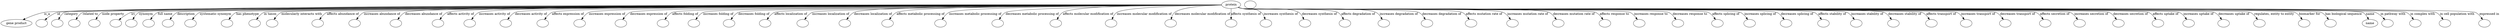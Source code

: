 digraph {
	graph [bb="0,0,9337.6,122"];
	node [label="\N"];
	protein	 [height=0.5,
		label=protein,
		pos="4642,104",
		width=0.97656];
	"gene product"	 [height=0.5,
		pos="56.025,18",
		width=1.5563];
	protein -> "gene product"	 [label=is_a,
		lp="192.3,61",
		pos="e,85.236,33.379 4606.8,103.9 4194,102.7 295.62,90.748 180.47,68 150.43,62.064 118.4,49.027 94.363,37.754"];
	id	 [color=black,
		height=0.5,
		label="",
		pos="157.03,18",
		width=0.75];
	protein -> id	 [color=black,
		label=id,
		lp="243.47,61",
		pos="e,173.8,32.366 4606.9,103.98 4197.5,103.71 348.37,100.36 237.14,68 217,62.143 196.99,49.658 182,38.63",
		style=solid];
	category	 [color=black,
		height=0.5,
		label="",
		pos="229.03,18",
		width=0.75];
	protein -> category	 [color=black,
		label=category,
		lp="294.12,61",
		pos="e,237.86,35.316 4606.6,103.92 4194.5,102.92 321.67,92.867 269.83,68 259,62.806 250.09,53.196 243.38,43.778",
		style=solid];
	"related to"	 [color=black,
		height=0.5,
		label="",
		pos="301.03,18",
		width=0.75];
	protein -> "related to"	 [color=black,
		label="related to",
		lp="365.26,61",
		pos="e,308.8,35.275 4606.9,103.92 4199.5,102.98 389.05,93.504 338.55,68 328.27,62.809 320.07,53.333 313.99,44.015",
		style=solid];
	"node property"	 [color=black,
		height=0.5,
		label="",
		pos="373.03,18",
		width=0.75];
	protein -> "node property"	 [color=black,
		label="node property",
		lp="451.1,61",
		pos="e,381.23,35.292 4606.8,103.91 4203.2,102.88 461.71,92.643 411.88,68 401.43,62.829 392.97,53.356 386.64,44.036",
		style=solid];
	iri	 [color=black,
		height=0.5,
		label="",
		pos="445.03,18",
		width=0.75];
	protein -> iri	 [color=black,
		label=iri,
		lp="530.25,61",
		pos="e,461.43,32.36 4606.7,103.96 4211.5,103.52 627.23,98.679 523.58,68 503.76,62.132 484.13,49.647 469.46,38.621",
		style=solid];
	synonym	 [color=black,
		height=0.5,
		label="",
		pos="517.03,18",
		width=0.75];
	protein -> synonym	 [color=black,
		label=synonym,
		lp="583.69,61",
		pos="e,525.81,35.312 4606.8,103.9 4210.9,102.71 606,91.244 557.69,68 546.88,62.801 537.99,53.19 531.32,43.773",
		style=solid];
	"full name"	 [color=black,
		height=0.5,
		label="",
		pos="589.03,18",
		width=0.75];
	protein -> "full name"	 [color=black,
		label="full name",
		lp="657.65,61",
		pos="e,598.16,35.323 4606.9,103.89 4215,102.62 678.33,90.515 630.77,68 619.81,62.815 610.71,53.206 603.84,43.787",
		style=solid];
	description	 [color=black,
		height=0.5,
		label="",
		pos="661.03,18",
		width=0.75];
	protein -> description	 [color=black,
		label=description,
		lp="738.13,61",
		pos="e,671.1,34.867 4606.6,103.87 4217.8,102.43 753.94,88.999 706.82,68 695.01,62.738 684.91,52.788 677.22,43.141",
		style=solid];
	"systematic synonym"	 [color=black,
		height=0.5,
		label="",
		pos="746.03,18",
		width=0.75];
	protein -> "systematic synonym"	 [color=black,
		label="systematic synonym",
		lp="849.99,61",
		pos="e,756.18,34.869 4606.8,103.86 4223.5,102.36 838.2,88.47 792.09,68 780.24,62.74 770.08,52.79 762.34,43.143",
		style=solid];
	"has phenotype"	 [color=black,
		height=0.5,
		label="",
		pos="883.03,18",
		width=0.75];
	protein -> "has phenotype"	 [color=black,
		label="has phenotype",
		lp="969.27,61",
		pos="e,893.02,34.862 4606.6,103.85 4229.9,102.25 972.9,87.858 928.55,68 916.78,62.731 906.73,52.781 899.09,43.135",
		style=solid];
	"in taxon"	 [color=black,
		height=0.5,
		label="",
		pos="984.03,18",
		width=0.75];
	protein -> "in taxon"	 [color=black,
		label="in taxon",
		lp="1055.8,61",
		pos="e,994.93,34.887 4606.7,103.84 4236.5,102.09 1075.9,86.608 1032.5,68 1020.2,62.71 1009.4,52.615 1001.2,42.874",
		style=solid];
	"molecularly interacts with"	 [color=black,
		height=0.5,
		label="",
		pos="1056,18",
		width=0.75];
	protein -> "molecularly interacts with"	 [color=black,
		label="molecularly interacts with",
		lp="1173.1,61",
		pos="e,1065.8,35.339 4606.8,103.84 4240.8,102.16 1141.9,87.324 1099.9,68 1088.5,62.782 1078.9,53.033 1071.6,43.519",
		style=solid];
	"affects abundance of"	 [color=black,
		height=0.5,
		label="",
		pos="1223,18",
		width=0.75];
	protein -> "affects abundance of"	 [color=black,
		label="affects abundance of",
		lp="1327.8,61",
		pos="e,1233.3,34.866 4606.6,103.81 4249.3,101.92 1309.7,85.802 1269.5,68 1257.6,62.736 1247.3,52.786 1239.5,43.14",
		style=solid];
	"increases abundance of"	 [color=black,
		height=0.5,
		label="",
		pos="1362,18",
		width=0.75];
	protein -> "increases abundance of"	 [color=black,
		label="increases abundance of",
		lp="1473.9,61",
		pos="e,1372.2,34.862 4606.7,103.8 4258.2,101.8 1446.7,85.107 1408.2,68 1396.3,62.73 1386.2,52.78 1378.4,43.134",
		style=solid];
	"decreases abundance of"	 [color=black,
		height=0.5,
		label="",
		pos="1515,18",
		width=0.75];
	protein -> "decreases abundance of"	 [color=black,
		label="decreases abundance of",
		lp="1627.1,61",
		pos="e,1525.1,34.856 4606.7,103.98 4269.8,103.72 1634,100.68 1560.9,68 1549.1,62.723 1539,52.772 1531.3,43.127",
		style=solid];
	"affects activity of"	 [color=black,
		height=0.5,
		label="",
		pos="1670,18",
		width=0.75];
	protein -> "affects activity of"	 [color=black,
		label="affects activity of",
		lp="1765.9,61",
		pos="e,1680.3,34.857 4606.7,103.95 4279.5,103.48 1785.7,98.832 1716.3,68 1704.4,62.725 1694.2,52.773 1686.5,43.129",
		style=solid];
	"increases activity of"	 [color=black,
		height=0.5,
		label="",
		pos="1791,18",
		width=0.75];
	protein -> "increases activity of"	 [color=black,
		label="increases activity of",
		lp="1894,61",
		pos="e,1801.2,34.853 4606.7,103.94 4286.9,103.31 1903.5,97.619 1837.1,68 1825.2,62.719 1815.1,52.766 1807.3,43.123",
		style=solid];
	"decreases activity of"	 [color=black,
		height=0.5,
		label="",
		pos="1926,18",
		width=0.75];
	protein -> "decreases activity of"	 [color=black,
		label="decreases activity of",
		lp="2029.2,61",
		pos="e,1936.1,34.847 4606.7,103.91 4295.7,103.11 2034.8,96.277 1971.7,68 1960,62.711 1949.9,52.758 1942.2,43.115",
		style=solid];
	"affects expression of"	 [color=black,
		height=0.5,
		label="",
		pos="2063,18",
		width=0.75];
	protein -> "affects expression of"	 [color=black,
		label="affects expression of",
		lp="2167.8,61",
		pos="e,2073.3,34.85 4606.6,103.88 4304.6,102.84 2169.2,94.565 2109.4,68 2097.5,62.715 2087.3,52.762 2079.5,43.119",
		style=solid];
	"increases expression of"	 [color=black,
		height=0.5,
		label="",
		pos="2202,18",
		width=0.75];
	protein -> "increases expression of"	 [color=black,
		label="increases expression of",
		lp="2313.9,61",
		pos="e,2212.2,34.844 4606.8,103.86 4314.6,102.61 2304.5,93.155 2248.2,68 2236.3,62.707 2226.2,52.753 2218.4,43.111",
		style=solid];
	"decreases expression of"	 [color=black,
		height=0.5,
		label="",
		pos="2355,18",
		width=0.75];
	protein -> "decreases expression of"	 [color=black,
		label="decreases expression of",
		lp="2467.1,61",
		pos="e,2365.1,34.836 4606.8,103.82 4325.5,102.34 2453.4,91.608 2400.9,68 2389.1,62.697 2379,52.742 2371.3,43.102",
		style=solid];
	"affects folding of"	 [color=black,
		height=0.5,
		label="",
		pos="2510,18",
		width=0.75];
	protein -> "affects folding of"	 [color=black,
		label="affects folding of",
		lp="2604.1,61",
		pos="e,2520.1,34.831 4606.7,103.78 4336.4,102.02 2604.6,89.934 2555.9,68 2544.1,62.69 2534,52.734 2526.3,43.095",
		style=solid];
	"increases folding of"	 [color=black,
		height=0.5,
		label="",
		pos="2629,18",
		width=0.75];
	protein -> "increases folding of"	 [color=black,
		label="increases folding of",
		lp="2730.2,61",
		pos="e,2639.1,34.824 4606.7,103.74 4345.2,101.77 2720.4,88.716 2674.6,68 2662.9,62.682 2652.8,52.724 2645.1,43.086",
		style=solid];
	"decreases folding of"	 [color=black,
		height=0.5,
		label="",
		pos="2762,18",
		width=0.75];
	protein -> "decreases folding of"	 [color=black,
		label="decreases folding of",
		lp="2864.4,61",
		pos="e,2772,34.815 4606.7,103.69 4355.5,101.47 2849.8,87.362 2807.3,68 2795.6,62.67 2785.6,52.711 2778,43.075",
		style=solid];
	"affects localization of"	 [color=black,
		height=0.5,
		label="",
		pos="2898,18",
		width=0.75];
	protein -> "affects localization of"	 [color=black,
		label="affects localization of",
		lp="3003.5,61",
		pos="e,2907.9,34.806 4606.6,103.64 4366.3,101.14 2982.2,85.957 2943,68 2931.3,62.658 2921.4,52.697 2913.9,43.063",
		style=solid];
	"increases localization of"	 [color=black,
		height=0.5,
		label="",
		pos="3042,18",
		width=0.75];
	protein -> "increases localization of"	 [color=black,
		label="increases localization of",
		lp="3154.7,61",
		pos="e,3051.8,34.795 4606.8,103.57 4378.8,100.75 3122.4,84.452 3086.8,68 3075.1,62.644 3065.3,52.68 3057.8,43.049",
		style=solid];
	"decreases localization of"	 [color=black,
		height=0.5,
		label="",
		pos="3200,18",
		width=0.75];
	protein -> "decreases localization of"	 [color=black,
		label="decreases localization of",
		lp="3313.8,61",
		pos="e,3210,35.274 4606.8,103.88 4396,103.09 3308,97.561 3244.4,68 3233,62.7 3223.3,52.939 3215.9,43.438",
		style=solid];
	"affects metabolic processing of"	 [color=black,
		height=0.5,
		label="",
		pos="3361,18",
		width=0.75];
	protein -> "affects metabolic processing of"	 [color=black,
		label="affects metabolic processing of",
		lp="3491.2,61",
		pos="e,3370.5,35.244 4606.8,103.78 4410.4,102.45 3459.4,94.642 3403.7,68 3392.7,62.716 3383.4,53.092 3376.4,43.687",
		style=solid];
	"increases metabolic processing of"	 [color=black,
		height=0.5,
		label="",
		pos="3558,18",
		width=0.75];
	protein -> "increases metabolic processing of"	 [color=black,
		label="increases metabolic processing of",
		lp="3694.3,61",
		pos="e,3567.1,35.208 4606.7,103.59 4429.7,101.44 3645.6,90.654 3599.5,68 3588.6,62.672 3579.6,53.04 3572.8,43.642",
		style=solid];
	"decreases metabolic processing of"	 [color=black,
		height=0.5,
		label="",
		pos="3770,18",
		width=0.75];
	protein -> "decreases metabolic processing of"	 [color=black,
		label="decreases metabolic processing of",
		lp="3905.5,61",
		pos="e,3778.4,35.148 4606.6,103.3 4452.4,100.12 3845.1,86.48 3809.2,68 3798.8,62.652 3790.3,53.149 3783.9,43.854",
		style=solid];
	"affects molecular modification of"	 [color=black,
		height=0.5,
		label="",
		pos="3984,18",
		width=0.75];
	protein -> "affects molecular modification of"	 [color=black,
		label="affects molecular modification of",
		lp="4112,61",
		pos="e,3991,35.524 4606.6,103.77 4482,102.71 4069.3,97.013 4018.1,68 4008.6,62.643 4001.2,53.445 3995.8,44.387",
		style=solid];
	"increases molecular modification of"	 [color=black,
		height=0.5,
		label="",
		pos="4193,18",
		width=0.75];
	protein -> "increases molecular modification of"	 [color=black,
		label="increases molecular modification of",
		lp="4321.1,61",
		pos="e,4198.1,35.822 4606.9,102.88 4511.5,99.568 4252.9,88.761 4220.8,68 4212.5,62.611 4206.4,53.816 4202.1,45.094",
		style=solid];
	"decreases molecular modification of"	 [color=black,
		height=0.5,
		label="",
		pos="4416,18",
		width=0.75];
	protein -> "decreases molecular modification of"	 [color=black,
		label="decreases molecular modification of",
		lp="4537.3,61",
		pos="e,4418.6,36.346 4607.1,102 4555.2,98.377 4461.2,89.04 4435.5,68 4428.7,62.462 4424.3,54.266 4421.4,46.103",
		style=solid];
	"affects synthesis of"	 [color=black,
		height=0.5,
		label="",
		pos="4642,18",
		width=0.75];
	protein -> "affects synthesis of"	 [color=black,
		label="affects synthesis of",
		lp="4695.6,61",
		pos="e,4642,36.212 4642,85.762 4642,74.36 4642,59.434 4642,46.494",
		style=solid];
	"increases synthesis of"	 [color=black,
		height=0.5,
		label="",
		pos="4772,18",
		width=0.75];
	protein -> "increases synthesis of"	 [color=black,
		label="increases synthesis of",
		lp="4821.7,61",
		pos="e,4768.2,36.05 4669.3,92.277 4674.8,90.076 4680.6,87.879 4686,86 4714,76.39 4727.7,87.377 4750,68 4756.7,62.164 4761.5,53.887 4764.8,\
45.744",
		style=solid];
	"decreases synthesis of"	 [color=black,
		height=0.5,
		label="",
		pos="4916,18",
		width=0.75];
	protein -> "decreases synthesis of"	 [color=black,
		label="decreases synthesis of",
		lp="4961.8,61",
		pos="e,4910.1,35.838 4668.1,91.835 4673.9,89.56 4680.1,87.446 4686,86 4729.4,75.434 4848.2,91.706 4886,68 4894.6,62.629 4901,53.838 4905.7,\
45.114",
		style=solid];
	"affects degradation of"	 [color=black,
		height=0.5,
		label="",
		pos="5063,18",
		width=0.75];
	protein -> "affects degradation of"	 [color=black,
		label="affects degradation of",
		lp="5103.9,61",
		pos="e,5055.7,35.556 4668.1,91.668 4673.9,89.403 4680.1,87.336 4686,86 4760.3,69.358 4961.5,104.91 5028,68 5037.6,62.681 5045.2,53.491 \
5050.8,44.428",
		style=solid];
	"increases degradation of"	 [color=black,
		height=0.5,
		label="",
		pos="5208,18",
		width=0.75];
	protein -> "increases degradation of"	 [color=black,
		label="increases degradation of",
		lp="5255,61",
		pos="e,5199.7,35.171 4668.1,91.598 4673.9,89.338 4680.1,87.29 4686,86 4738.5,74.659 5121.2,92.456 5169,68 5179.4,62.681 5187.9,53.183 \
5194.3,43.884",
		style=solid];
	"decreases degradation of"	 [color=black,
		height=0.5,
		label="",
		pos="5367,18",
		width=0.75];
	protein -> "decreases degradation of"	 [color=black,
		label="decreases degradation of",
		lp="5414.2,61",
		pos="e,5358.4,35.221 4668.1,91.557 4673.9,89.299 4680,87.262 4686,86 4755.7,71.273 5263.2,99.763 5327,68 5337.7,62.688 5346.4,53.059 \
5353,43.659",
		style=solid];
	"affects mutation rate of"	 [color=black,
		height=0.5,
		label="",
		pos="5528,18",
		width=0.75];
	protein -> "affects mutation rate of"	 [color=black,
		label="affects mutation rate of",
		lp="5570,61",
		pos="e,5519.1,35.256 4668.1,91.531 4673.8,89.275 4680,87.246 4686,86 4729.6,76.922 5447,87.49 5487,68 5497.8,62.731 5506.8,53.109 5513.5,\
43.703",
		style=solid];
	"increases mutation rate of"	 [color=black,
		height=0.5,
		label="",
		pos="5681,18",
		width=0.75];
	protein -> "increases mutation rate of"	 [color=black,
		label="increases mutation rate of",
		lp="5730.1,61",
		pos="e,5671.8,35.282 4668.1,91.515 4673.8,89.26 4680,87.235 4686,86 4737.9,75.293 5591.2,90.819 5639,68 5650,62.764 5659.1,53.147 5666.1,\
43.735",
		style=solid];
	"decreases mutation rate of"	 [color=black,
		height=0.5,
		label="",
		pos="5848,18",
		width=0.75];
	protein -> "decreases mutation rate of"	 [color=black,
		label="decreases mutation rate of",
		lp="5898.3,61",
		pos="e,5838.8,35.294 4668,91.502 4673.8,89.248 4680,87.227 4686,86 4747,73.503 5749.8,94.737 5806,68 5817,62.779 5826.1,53.165 5833.1,\
43.751",
		style=solid];
	"affects response to"	 [color=black,
		height=0.5,
		label="",
		pos="6018,18",
		width=0.75];
	protein -> "affects response to"	 [color=black,
		label="affects response to",
		lp="6047,61",
		pos="e,6008.8,35.304 4668,91.493 4673.8,89.239 4680,87.22 4686,86 4756.3,71.681 5911.3,98.726 5976,68 5987,62.791 5996.2,53.178 6003.1,\
43.763",
		style=solid];
	"increases response to"	 [color=black,
		height=0.5,
		label="",
		pos="6145,18",
		width=0.75];
	protein -> "increases response to"	 [color=black,
		label="increases response to",
		lp="6181.1,61",
		pos="e,6135.8,35.309 4668,91.487 4673.8,89.234 4680,87.216 4686,86 4763.2,70.32 6031.9,101.71 6103,68 6114,62.798 6123.2,53.186 6130.1,\
43.77",
		style=solid];
	"decreases response to"	 [color=black,
		height=0.5,
		label="",
		pos="6286,18",
		width=0.75];
	protein -> "decreases response to"	 [color=black,
		label="decreases response to",
		lp="6323.3,61",
		pos="e,6276.8,35.314 4668,91.482 4673.8,89.229 4680,87.213 4686,86 4770.9,68.808 6165.8,105.01 6244,68 6255,62.804 6264.2,53.194 6271.1,\
43.776",
		style=solid];
	"affects splicing of"	 [color=black,
		height=0.5,
		label="",
		pos="6430,18",
		width=0.75];
	protein -> "affects splicing of"	 [color=black,
		label="affects splicing of",
		lp="6457.1,61",
		pos="e,6420.8,35.319 4668,91.477 4673.8,89.225 4680,87.21 4686,86 4732.4,76.632 6345.3,88.197 6388,68 6399,62.809 6408.2,53.2 6415.1,\
43.782",
		style=solid];
	"increases splicing of"	 [color=black,
		height=0.5,
		label="",
		pos="6553,18",
		width=0.75];
	protein -> "increases splicing of"	 [color=black,
		label="increases splicing of",
		lp="6587.2,61",
		pos="e,6543.8,35.322 4668,91.474 4673.8,89.222 4680,87.208 4686,86 4735.7,75.973 6465.2,89.64 6511,68 6522,62.813 6531.2,53.204 6538.1,\
43.786",
		style=solid];
	"decreases splicing of"	 [color=black,
		height=0.5,
		label="",
		pos="6690,18",
		width=0.75];
	protein -> "decreases splicing of"	 [color=black,
		label="decreases splicing of",
		lp="6725.3,61",
		pos="e,6680.8,35.325 4668,91.471 4673.8,89.219 4680,87.206 4686,86 4739.5,75.239 6598.7,91.247 6648,68 6659,62.817 6668.2,53.209 6675.1,\
43.79",
		style=solid];
	"affects stability of"	 [color=black,
		height=0.5,
		label="",
		pos="6830,18",
		width=0.75];
	protein -> "affects stability of"	 [color=black,
		label="affects stability of",
		lp="6857.4,61",
		pos="e,6820.8,35.327 4668,91.468 4673.8,89.216 4680,87.204 4686,86 4743.3,74.489 6735.2,92.89 6788,68 6799,62.82 6808.2,53.213 6815.1,\
43.793",
		style=solid];
	"increases stability of"	 [color=black,
		height=0.5,
		label="",
		pos="6954,18",
		width=0.75];
	protein -> "increases stability of"	 [color=black,
		label="increases stability of",
		lp="6988.6,61",
		pos="e,6944.8,35.33 4668,91.466 4673.8,89.214 4680,87.203 4686,86 4746.7,73.824 6856.1,94.344 6912,68 6923,62.823 6932.2,53.216 6939.1,\
43.796",
		style=solid];
	"decreases stability of"	 [color=black,
		height=0.5,
		label="",
		pos="7092,18",
		width=0.75];
	protein -> "decreases stability of"	 [color=black,
		label="decreases stability of",
		lp="7127.7,61",
		pos="e,7082.8,35.332 4668,91.464 4673.8,89.212 4680,87.201 4686,86 4750.4,73.085 6990.6,95.963 7050,68 7061,62.826 7070.2,53.219 7077.1,\
43.798",
		style=solid];
	"affects transport of"	 [color=black,
		height=0.5,
		label="",
		pos="7232,18",
		width=0.75];
	protein -> "affects transport of"	 [color=black,
		label="affects transport of",
		lp="7261.8,61",
		pos="e,7222.8,35.334 4668,91.462 4673.8,89.21 4680,87.2 4686,86 4754.2,72.334 7127.1,97.606 7190,68 7201,62.828 7210.2,53.221 7217.1,\
43.801",
		style=solid];
	"increases transport of"	 [color=black,
		height=0.5,
		label="",
		pos="7360,18",
		width=0.75];
	protein -> "increases transport of"	 [color=black,
		label="increases transport of",
		lp="7396.9,61",
		pos="e,7350.8,35.335 4668,91.46 4673.8,89.209 4680,87.199 4686,86 4757.7,71.648 7251.9,99.108 7318,68 7329,62.83 7338.2,53.224 7345.1,\
43.803",
		style=solid];
	"decreases transport of"	 [color=black,
		height=0.5,
		label="",
		pos="7503,18",
		width=0.75];
	protein -> "decreases transport of"	 [color=black,
		label="decreases transport of",
		lp="7541.1,61",
		pos="e,7493.8,35.337 4668,91.459 4673.8,89.207 4680,87.198 4686,86 4761.6,70.882 7391.3,100.79 7461,68 7472,62.832 7481.2,53.226 7488.1,\
43.805",
		style=solid];
	"affects secretion of"	 [color=black,
		height=0.5,
		label="",
		pos="7648,18",
		width=0.75];
	protein -> "affects secretion of"	 [color=black,
		label="affects secretion of",
		lp="7678.2,61",
		pos="e,7638.8,35.338 4668,91.457 4673.8,89.206 4680,87.197 4686,86 4765.6,70.105 7532.6,102.49 7606,68 7617,62.834 7626.2,53.228 7633.1,\
43.806",
		style=solid];
	"increases secretion of"	 [color=black,
		height=0.5,
		label="",
		pos="7777,18",
		width=0.75];
	protein -> "increases secretion of"	 [color=black,
		label="increases secretion of",
		lp="7814.3,61",
		pos="e,7767.8,35.339 4668,91.456 4673.8,89.205 4680,87.196 4686,86 4769.1,69.413 7658.4,104 7735,68 7746,62.835 7755.2,53.23 7762.1,43.808",
		style=solid];
	"decreases secretion of"	 [color=black,
		height=0.5,
		label="",
		pos="7920,18",
		width=0.75];
	protein -> "decreases secretion of"	 [color=black,
		label="decreases secretion of",
		lp="7958.4,61",
		pos="e,7910.8,35.34 4668,91.455 4673.8,89.204 4680,87.195 4686,86 4773,68.647 7797.8,105.68 7878,68 7889,62.836 7898.2,53.231 7905.1,\
43.809",
		style=solid];
	"affects uptake of"	 [color=black,
		height=0.5,
		label="",
		pos="8066,18",
		width=0.75];
	protein -> "affects uptake of"	 [color=black,
		label="affects uptake of",
		lp="8089.5,61",
		pos="e,8056.8,35.342 4668,91.454 4673.8,89.203 4680,87.195 4686,86 4731.5,76.932 7982.1,87.695 8024,68 8035,62.838 8044.2,53.233 8051.1,\
43.811",
		style=solid];
	"increases uptake of"	 [color=black,
		height=0.5,
		label="",
		pos="8182,18",
		width=0.75];
	protein -> "increases uptake of"	 [color=black,
		label="increases uptake of",
		lp="8212.7,61",
		pos="e,8172.8,35.342 4668,91.453 4673.8,89.202 4680,87.194 4686,86 4733.1,76.621 8096.6,88.376 8140,68 8151,62.839 8160.2,53.234 8167.1,\
43.812",
		style=solid];
	"decreases uptake of"	 [color=black,
		height=0.5,
		label="",
		pos="8312,18",
		width=0.75];
	protein -> "decreases uptake of"	 [color=black,
		label="decreases uptake of",
		lp="8343.8,61",
		pos="e,8302.8,35.343 4668,91.452 4673.8,89.201 4680,87.193 4686,86 4734.8,76.273 8225,89.139 8270,68 8281,62.84 8290.2,53.235 8297.1,\
43.813",
		style=solid];
	"regulates, entity to entity"	 [color=black,
		height=0.5,
		label="",
		pos="8445,18",
		width=0.75];
	protein -> "regulates, entity to entity"	 [color=black,
		label="regulates, entity to entity",
		lp="8491.6,61",
		pos="e,8435.8,35.344 4668,91.451 4673.8,89.2 4680,87.193 4686,86 4736.7,75.917 8356.3,89.919 8403,68 8414,62.841 8423.2,53.236 8430.1,\
43.814",
		style=solid];
	"biomarker for"	 [color=black,
		height=0.5,
		label="",
		pos="8607,18",
		width=0.75];
	protein -> "biomarker for"	 [color=black,
		label="biomarker for",
		lp="8622.7,61",
		pos="e,8597.8,35.345 4668,91.45 4673.8,89.199 4680,87.192 4686,86 4738.9,75.483 8516.2,90.869 8565,68 8576,62.842 8585.2,53.238 8592.1,\
43.815",
		style=solid];
	"has biological sequence"	 [color=black,
		height=0.5,
		label="",
		pos="8707,18",
		width=0.75];
	protein -> "has biological sequence"	 [color=black,
		label="has biological sequence",
		lp="8750.5,61",
		pos="e,8697.8,35.345 4668,91.45 4673.8,89.199 4680,87.192 4686,86 4740.2,75.215 8615,91.456 8665,68 8676,62.843 8685.2,53.238 8692.1,\
43.815",
		style=solid];
	name	 [height=0.5,
		pos="8853,18",
		width=0.81271];
	protein -> name	 [color=black,
		label=name,
		lp="8852.2,61",
		pos="e,8846.8,35.707 4667.6,91.632 4673.5,89.307 4679.9,87.224 4686,86 4742.4,74.797 8770.7,95.681 8821,68 8830.3,62.912 8837.2,53.892 \
8842.3,44.901",
		style=solid];
	"in pathway with"	 [color=black,
		height=0.5,
		label="",
		pos="8927,18",
		width=0.75];
	protein -> "in pathway with"	 [color=black,
		label="in pathway with",
		lp="8939.1,61",
		pos="e,8914.3,34.474 4667.6,91.632 4673.5,89.307 4679.9,87.223 4686,86 4743,74.663 8816.8,88.834 8871,68 8885,62.639 8897.7,52.038 8907.4,\
41.972",
		style=solid];
	"in complex with"	 [color=black,
		height=0.5,
		label="",
		pos="9029,18",
		width=0.75];
	protein -> "in complex with"	 [color=black,
		label="in complex with",
		lp="9051.5,61",
		pos="e,9020.1,35.336 4667.6,91.631 4673.5,89.306 4679.9,87.223 4686,86 4744.6,74.349 8934.1,93.671 8988,68 8998.9,62.83 9007.8,53.224 \
9014.6,43.803",
		style=solid];
	"in cell population with"	 [color=black,
		height=0.5,
		label="",
		pos="9143,18",
		width=0.75];
	protein -> "in cell population with"	 [color=black,
		label="in cell population with",
		lp="9183.2,61",
		pos="e,9133.8,35.347 4667.6,91.631 4673.5,89.306 4679.9,87.223 4686,86 4746.2,74.046 9045.5,94.014 9101,68 9112,62.845 9121.2,53.241 \
9128.1,43.818",
		style=solid];
	"expressed in"	 [color=black,
		height=0.5,
		label="",
		pos="9292,18",
		width=0.75];
	protein -> "expressed in"	 [color=black,
		label="expressed in",
		lp="9302.8,61",
		pos="e,9282.8,35.348 4667.6,91.63 4673.5,89.305 4679.9,87.222 4686,86 4748.2,73.647 9192.6,94.888 9250,68 9261,62.846 9270.2,53.242 9277.1,\
43.819",
		style=solid];
	"macromolecular machine name"	 [color=black,
		height=0.5,
		label="",
		pos="4722,104",
		width=0.75];
}
